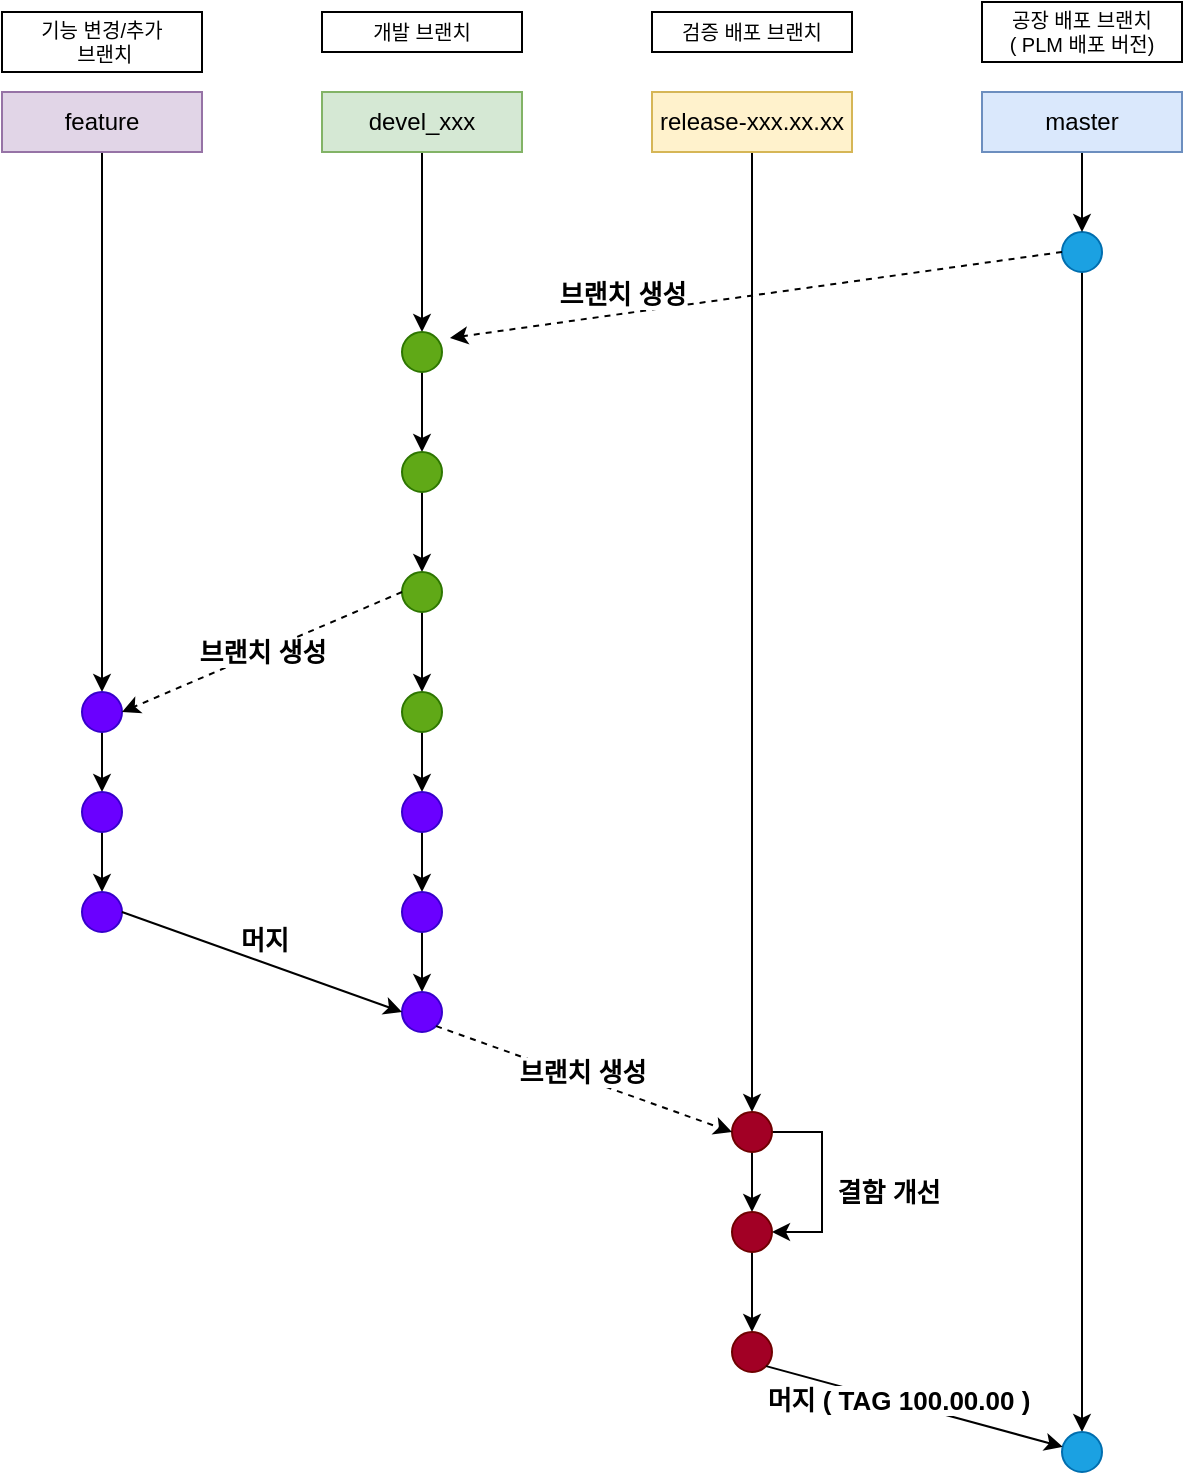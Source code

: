 <mxfile version="21.2.3" type="github">
  <diagram id="yPxyJZ8AM_hMuL3Unpa9" name="gitflow">
    <mxGraphModel dx="2954" dy="1120" grid="1" gridSize="10" guides="1" tooltips="1" connect="1" arrows="1" fold="1" page="1" pageScale="1" pageWidth="850" pageHeight="1100" math="0" shadow="0">
      <root>
        <mxCell id="0" />
        <mxCell id="1" parent="0" />
        <mxCell id="P5vlj9XZnF4QkY1AiVie-217" style="edgeStyle=orthogonalEdgeStyle;rounded=0;orthogonalLoop=1;jettySize=auto;html=1;entryX=0.5;entryY=0;entryDx=0;entryDy=0;" parent="1" source="P5vlj9XZnF4QkY1AiVie-179" target="P5vlj9XZnF4QkY1AiVie-216" edge="1">
          <mxGeometry relative="1" as="geometry" />
        </mxCell>
        <mxCell id="P5vlj9XZnF4QkY1AiVie-179" value="" style="ellipse;whiteSpace=wrap;html=1;aspect=fixed;fillColor=#1ba1e2;fontColor=#ffffff;strokeColor=#006EAF;" parent="1" vertex="1">
          <mxGeometry x="630" y="160" width="20" height="20" as="geometry" />
        </mxCell>
        <mxCell id="P5vlj9XZnF4QkY1AiVie-185" style="edgeStyle=orthogonalEdgeStyle;rounded=0;orthogonalLoop=1;jettySize=auto;html=1;entryX=0.5;entryY=0;entryDx=0;entryDy=0;" parent="1" source="P5vlj9XZnF4QkY1AiVie-180" target="P5vlj9XZnF4QkY1AiVie-179" edge="1">
          <mxGeometry relative="1" as="geometry" />
        </mxCell>
        <mxCell id="P5vlj9XZnF4QkY1AiVie-180" value="master" style="rounded=0;whiteSpace=wrap;html=1;fillColor=#dae8fc;strokeColor=#6c8ebf;" parent="1" vertex="1">
          <mxGeometry x="590" y="90" width="100" height="30" as="geometry" />
        </mxCell>
        <mxCell id="P5vlj9XZnF4QkY1AiVie-215" style="edgeStyle=orthogonalEdgeStyle;rounded=0;orthogonalLoop=1;jettySize=auto;html=1;entryX=0.5;entryY=0;entryDx=0;entryDy=0;" parent="1" source="P5vlj9XZnF4QkY1AiVie-182" target="P5vlj9XZnF4QkY1AiVie-213" edge="1">
          <mxGeometry relative="1" as="geometry" />
        </mxCell>
        <mxCell id="P5vlj9XZnF4QkY1AiVie-182" value="release-xxx.xx.xx" style="rounded=0;whiteSpace=wrap;html=1;fillColor=#fff2cc;strokeColor=#d6b656;" parent="1" vertex="1">
          <mxGeometry x="425" y="90" width="100" height="30" as="geometry" />
        </mxCell>
        <mxCell id="P5vlj9XZnF4QkY1AiVie-191" style="edgeStyle=orthogonalEdgeStyle;rounded=0;orthogonalLoop=1;jettySize=auto;html=1;entryX=0.5;entryY=0;entryDx=0;entryDy=0;" parent="1" source="P5vlj9XZnF4QkY1AiVie-183" target="P5vlj9XZnF4QkY1AiVie-186" edge="1">
          <mxGeometry relative="1" as="geometry">
            <mxPoint x="310" y="920" as="targetPoint" />
          </mxGeometry>
        </mxCell>
        <mxCell id="P5vlj9XZnF4QkY1AiVie-183" value="devel_xxx" style="rounded=0;whiteSpace=wrap;html=1;fillColor=#d5e8d4;strokeColor=#82b366;" parent="1" vertex="1">
          <mxGeometry x="260" y="90" width="100" height="30" as="geometry" />
        </mxCell>
        <mxCell id="P5vlj9XZnF4QkY1AiVie-192" style="edgeStyle=orthogonalEdgeStyle;rounded=0;orthogonalLoop=1;jettySize=auto;html=1;entryX=0.5;entryY=0;entryDx=0;entryDy=0;" parent="1" source="P5vlj9XZnF4QkY1AiVie-184" target="P5vlj9XZnF4QkY1AiVie-193" edge="1">
          <mxGeometry relative="1" as="geometry">
            <mxPoint x="150" y="260" as="targetPoint" />
          </mxGeometry>
        </mxCell>
        <mxCell id="P5vlj9XZnF4QkY1AiVie-184" value="feature" style="rounded=0;whiteSpace=wrap;html=1;fillColor=#e1d5e7;strokeColor=#9673a6;" parent="1" vertex="1">
          <mxGeometry x="100" y="90" width="100" height="30" as="geometry" />
        </mxCell>
        <mxCell id="P5vlj9XZnF4QkY1AiVie-195" style="edgeStyle=orthogonalEdgeStyle;rounded=0;orthogonalLoop=1;jettySize=auto;html=1;entryX=0.5;entryY=0;entryDx=0;entryDy=0;" parent="1" source="P5vlj9XZnF4QkY1AiVie-186" target="P5vlj9XZnF4QkY1AiVie-194" edge="1">
          <mxGeometry relative="1" as="geometry" />
        </mxCell>
        <mxCell id="P5vlj9XZnF4QkY1AiVie-186" value="" style="ellipse;whiteSpace=wrap;html=1;aspect=fixed;fillColor=#60a917;fontColor=#ffffff;strokeColor=#2D7600;" parent="1" vertex="1">
          <mxGeometry x="300" y="210" width="20" height="20" as="geometry" />
        </mxCell>
        <mxCell id="P5vlj9XZnF4QkY1AiVie-190" value="" style="endArrow=classic;html=1;rounded=0;exitX=0;exitY=0.5;exitDx=0;exitDy=0;entryX=1.2;entryY=0.15;entryDx=0;entryDy=0;entryPerimeter=0;dashed=1;" parent="1" source="P5vlj9XZnF4QkY1AiVie-179" target="P5vlj9XZnF4QkY1AiVie-186" edge="1">
          <mxGeometry width="50" height="50" relative="1" as="geometry">
            <mxPoint x="470" y="220" as="sourcePoint" />
            <mxPoint x="340" y="220" as="targetPoint" />
          </mxGeometry>
        </mxCell>
        <mxCell id="P5vlj9XZnF4QkY1AiVie-235" value="브랜치 생성" style="edgeLabel;html=1;align=center;verticalAlign=middle;resizable=0;points=[];fontStyle=1;fontSize=13;" parent="P5vlj9XZnF4QkY1AiVie-190" vertex="1" connectable="0">
          <mxGeometry x="0.179" y="3" relative="1" as="geometry">
            <mxPoint x="-40" y="-8" as="offset" />
          </mxGeometry>
        </mxCell>
        <mxCell id="P5vlj9XZnF4QkY1AiVie-238" value="머지" style="edgeLabel;html=1;align=center;verticalAlign=middle;resizable=0;points=[];fontStyle=1;fontSize=13;" parent="P5vlj9XZnF4QkY1AiVie-190" vertex="1" connectable="0">
          <mxGeometry x="0.179" y="3" relative="1" as="geometry">
            <mxPoint x="-219" y="315" as="offset" />
          </mxGeometry>
        </mxCell>
        <mxCell id="P5vlj9XZnF4QkY1AiVie-203" style="edgeStyle=orthogonalEdgeStyle;rounded=0;orthogonalLoop=1;jettySize=auto;html=1;entryX=0.5;entryY=0;entryDx=0;entryDy=0;" parent="1" source="P5vlj9XZnF4QkY1AiVie-193" target="P5vlj9XZnF4QkY1AiVie-199" edge="1">
          <mxGeometry relative="1" as="geometry" />
        </mxCell>
        <mxCell id="P5vlj9XZnF4QkY1AiVie-193" value="" style="ellipse;whiteSpace=wrap;html=1;aspect=fixed;fillColor=#6a00ff;fontColor=#ffffff;strokeColor=#3700CC;" parent="1" vertex="1">
          <mxGeometry x="140" y="390" width="20" height="20" as="geometry" />
        </mxCell>
        <mxCell id="P5vlj9XZnF4QkY1AiVie-197" style="edgeStyle=orthogonalEdgeStyle;rounded=0;orthogonalLoop=1;jettySize=auto;html=1;entryX=0.5;entryY=0;entryDx=0;entryDy=0;" parent="1" source="P5vlj9XZnF4QkY1AiVie-194" target="P5vlj9XZnF4QkY1AiVie-196" edge="1">
          <mxGeometry relative="1" as="geometry" />
        </mxCell>
        <mxCell id="P5vlj9XZnF4QkY1AiVie-194" value="" style="ellipse;whiteSpace=wrap;html=1;aspect=fixed;fillColor=#60a917;fontColor=#ffffff;strokeColor=#2D7600;" parent="1" vertex="1">
          <mxGeometry x="300" y="270" width="20" height="20" as="geometry" />
        </mxCell>
        <mxCell id="P5vlj9XZnF4QkY1AiVie-202" style="edgeStyle=orthogonalEdgeStyle;rounded=0;orthogonalLoop=1;jettySize=auto;html=1;" parent="1" source="P5vlj9XZnF4QkY1AiVie-196" target="P5vlj9XZnF4QkY1AiVie-201" edge="1">
          <mxGeometry relative="1" as="geometry" />
        </mxCell>
        <mxCell id="P5vlj9XZnF4QkY1AiVie-196" value="" style="ellipse;whiteSpace=wrap;html=1;aspect=fixed;fillColor=#60a917;fontColor=#ffffff;strokeColor=#2D7600;" parent="1" vertex="1">
          <mxGeometry x="300" y="330" width="20" height="20" as="geometry" />
        </mxCell>
        <mxCell id="P5vlj9XZnF4QkY1AiVie-198" value="" style="endArrow=classic;html=1;rounded=0;exitX=0;exitY=0.5;exitDx=0;exitDy=0;dashed=1;entryX=1;entryY=0.5;entryDx=0;entryDy=0;" parent="1" source="P5vlj9XZnF4QkY1AiVie-196" target="P5vlj9XZnF4QkY1AiVie-193" edge="1">
          <mxGeometry width="50" height="50" relative="1" as="geometry">
            <mxPoint x="630" y="170" as="sourcePoint" />
            <mxPoint x="270" y="380" as="targetPoint" />
            <Array as="points" />
          </mxGeometry>
        </mxCell>
        <mxCell id="P5vlj9XZnF4QkY1AiVie-204" style="edgeStyle=orthogonalEdgeStyle;rounded=0;orthogonalLoop=1;jettySize=auto;html=1;" parent="1" source="P5vlj9XZnF4QkY1AiVie-199" target="P5vlj9XZnF4QkY1AiVie-200" edge="1">
          <mxGeometry relative="1" as="geometry" />
        </mxCell>
        <mxCell id="P5vlj9XZnF4QkY1AiVie-199" value="" style="ellipse;whiteSpace=wrap;html=1;aspect=fixed;fillColor=#6a00ff;fontColor=#ffffff;strokeColor=#3700CC;" parent="1" vertex="1">
          <mxGeometry x="140" y="440" width="20" height="20" as="geometry" />
        </mxCell>
        <mxCell id="P5vlj9XZnF4QkY1AiVie-200" value="" style="ellipse;whiteSpace=wrap;html=1;aspect=fixed;fillColor=#6a00ff;fontColor=#ffffff;strokeColor=#3700CC;" parent="1" vertex="1">
          <mxGeometry x="140" y="490" width="20" height="20" as="geometry" />
        </mxCell>
        <mxCell id="P5vlj9XZnF4QkY1AiVie-212" style="edgeStyle=orthogonalEdgeStyle;rounded=0;orthogonalLoop=1;jettySize=auto;html=1;entryX=0.5;entryY=0;entryDx=0;entryDy=0;" parent="1" source="P5vlj9XZnF4QkY1AiVie-201" target="P5vlj9XZnF4QkY1AiVie-207" edge="1">
          <mxGeometry relative="1" as="geometry" />
        </mxCell>
        <mxCell id="P5vlj9XZnF4QkY1AiVie-201" value="" style="ellipse;whiteSpace=wrap;html=1;aspect=fixed;fillColor=#60a917;fontColor=#ffffff;strokeColor=#2D7600;" parent="1" vertex="1">
          <mxGeometry x="300" y="390" width="20" height="20" as="geometry" />
        </mxCell>
        <mxCell id="P5vlj9XZnF4QkY1AiVie-206" style="edgeStyle=orthogonalEdgeStyle;rounded=0;orthogonalLoop=1;jettySize=auto;html=1;entryX=0.5;entryY=0;entryDx=0;entryDy=0;" parent="1" source="P5vlj9XZnF4QkY1AiVie-207" target="P5vlj9XZnF4QkY1AiVie-209" edge="1">
          <mxGeometry relative="1" as="geometry" />
        </mxCell>
        <mxCell id="P5vlj9XZnF4QkY1AiVie-207" value="" style="ellipse;whiteSpace=wrap;html=1;aspect=fixed;fillColor=#6a00ff;fontColor=#ffffff;strokeColor=#3700CC;" parent="1" vertex="1">
          <mxGeometry x="300" y="440" width="20" height="20" as="geometry" />
        </mxCell>
        <mxCell id="P5vlj9XZnF4QkY1AiVie-208" style="edgeStyle=orthogonalEdgeStyle;rounded=0;orthogonalLoop=1;jettySize=auto;html=1;" parent="1" source="P5vlj9XZnF4QkY1AiVie-209" target="P5vlj9XZnF4QkY1AiVie-210" edge="1">
          <mxGeometry relative="1" as="geometry" />
        </mxCell>
        <mxCell id="P5vlj9XZnF4QkY1AiVie-209" value="" style="ellipse;whiteSpace=wrap;html=1;aspect=fixed;fillColor=#6a00ff;fontColor=#ffffff;strokeColor=#3700CC;" parent="1" vertex="1">
          <mxGeometry x="300" y="490" width="20" height="20" as="geometry" />
        </mxCell>
        <mxCell id="P5vlj9XZnF4QkY1AiVie-210" value="" style="ellipse;whiteSpace=wrap;html=1;aspect=fixed;fillColor=#6a00ff;fontColor=#ffffff;strokeColor=#3700CC;" parent="1" vertex="1">
          <mxGeometry x="300" y="540" width="20" height="20" as="geometry" />
        </mxCell>
        <mxCell id="P5vlj9XZnF4QkY1AiVie-211" value="" style="endArrow=classic;html=1;rounded=0;exitX=1;exitY=0.5;exitDx=0;exitDy=0;entryX=0;entryY=0.5;entryDx=0;entryDy=0;" parent="1" source="P5vlj9XZnF4QkY1AiVie-200" target="P5vlj9XZnF4QkY1AiVie-210" edge="1">
          <mxGeometry width="50" height="50" relative="1" as="geometry">
            <mxPoint x="630" y="170" as="sourcePoint" />
            <mxPoint x="324" y="213" as="targetPoint" />
            <Array as="points" />
          </mxGeometry>
        </mxCell>
        <mxCell id="P5vlj9XZnF4QkY1AiVie-220" style="edgeStyle=orthogonalEdgeStyle;rounded=0;orthogonalLoop=1;jettySize=auto;html=1;" parent="1" source="P5vlj9XZnF4QkY1AiVie-213" target="P5vlj9XZnF4QkY1AiVie-218" edge="1">
          <mxGeometry relative="1" as="geometry" />
        </mxCell>
        <mxCell id="P5vlj9XZnF4QkY1AiVie-240" style="edgeStyle=orthogonalEdgeStyle;rounded=0;orthogonalLoop=1;jettySize=auto;html=1;entryX=1;entryY=0.5;entryDx=0;entryDy=0;" parent="1" source="P5vlj9XZnF4QkY1AiVie-213" target="P5vlj9XZnF4QkY1AiVie-218" edge="1">
          <mxGeometry relative="1" as="geometry">
            <Array as="points">
              <mxPoint x="510" y="610" />
              <mxPoint x="510" y="660" />
            </Array>
          </mxGeometry>
        </mxCell>
        <mxCell id="P5vlj9XZnF4QkY1AiVie-213" value="" style="ellipse;whiteSpace=wrap;html=1;aspect=fixed;fillColor=#a20025;fontColor=#ffffff;strokeColor=#6F0000;" parent="1" vertex="1">
          <mxGeometry x="465" y="600" width="20" height="20" as="geometry" />
        </mxCell>
        <mxCell id="P5vlj9XZnF4QkY1AiVie-214" value="" style="endArrow=classic;html=1;rounded=0;exitX=1;exitY=1;exitDx=0;exitDy=0;entryX=0;entryY=0.5;entryDx=0;entryDy=0;dashed=1;" parent="1" source="P5vlj9XZnF4QkY1AiVie-210" target="P5vlj9XZnF4QkY1AiVie-213" edge="1">
          <mxGeometry width="50" height="50" relative="1" as="geometry">
            <mxPoint x="630" y="170" as="sourcePoint" />
            <mxPoint x="324" y="213" as="targetPoint" />
            <Array as="points" />
          </mxGeometry>
        </mxCell>
        <mxCell id="P5vlj9XZnF4QkY1AiVie-216" value="" style="ellipse;whiteSpace=wrap;html=1;aspect=fixed;fillColor=#1ba1e2;fontColor=#ffffff;strokeColor=#006EAF;" parent="1" vertex="1">
          <mxGeometry x="630" y="760" width="20" height="20" as="geometry" />
        </mxCell>
        <mxCell id="P5vlj9XZnF4QkY1AiVie-221" style="edgeStyle=orthogonalEdgeStyle;rounded=0;orthogonalLoop=1;jettySize=auto;html=1;entryX=0.5;entryY=0;entryDx=0;entryDy=0;" parent="1" source="P5vlj9XZnF4QkY1AiVie-218" target="P5vlj9XZnF4QkY1AiVie-219" edge="1">
          <mxGeometry relative="1" as="geometry" />
        </mxCell>
        <mxCell id="P5vlj9XZnF4QkY1AiVie-218" value="" style="ellipse;whiteSpace=wrap;html=1;aspect=fixed;fillColor=#a20025;fontColor=#ffffff;strokeColor=#6F0000;" parent="1" vertex="1">
          <mxGeometry x="465" y="650" width="20" height="20" as="geometry" />
        </mxCell>
        <mxCell id="P5vlj9XZnF4QkY1AiVie-219" value="" style="ellipse;whiteSpace=wrap;html=1;aspect=fixed;fillColor=#a20025;fontColor=#ffffff;strokeColor=#6F0000;" parent="1" vertex="1">
          <mxGeometry x="465" y="710" width="20" height="20" as="geometry" />
        </mxCell>
        <mxCell id="P5vlj9XZnF4QkY1AiVie-222" value="" style="endArrow=classic;html=1;rounded=0;exitX=1;exitY=1;exitDx=0;exitDy=0;" parent="1" source="P5vlj9XZnF4QkY1AiVie-219" target="P5vlj9XZnF4QkY1AiVie-216" edge="1">
          <mxGeometry width="50" height="50" relative="1" as="geometry">
            <mxPoint x="160" y="500" as="sourcePoint" />
            <mxPoint x="300" y="550" as="targetPoint" />
            <Array as="points" />
          </mxGeometry>
        </mxCell>
        <mxCell id="P5vlj9XZnF4QkY1AiVie-236" value="브랜치 생성" style="edgeLabel;html=1;align=center;verticalAlign=middle;resizable=0;points=[];fontStyle=1;fontSize=13;" parent="1" vertex="1" connectable="0">
          <mxGeometry x="229.998" y="369.997" as="geometry" />
        </mxCell>
        <mxCell id="P5vlj9XZnF4QkY1AiVie-237" value="브랜치 생성" style="edgeLabel;html=1;align=center;verticalAlign=middle;resizable=0;points=[];fontStyle=1;fontSize=13;" parent="1" vertex="1" connectable="0">
          <mxGeometry x="389.998" y="579.997" as="geometry" />
        </mxCell>
        <mxCell id="P5vlj9XZnF4QkY1AiVie-239" value="머지 ( TAG 100.00.00 )" style="edgeLabel;html=1;align=center;verticalAlign=middle;resizable=0;points=[];fontStyle=1;fontSize=13;" parent="1" vertex="1" connectable="0">
          <mxGeometry x="549.998" y="739.997" as="geometry">
            <mxPoint x="-2" y="4" as="offset" />
          </mxGeometry>
        </mxCell>
        <mxCell id="P5vlj9XZnF4QkY1AiVie-241" value="결함 개선" style="edgeLabel;html=1;align=center;verticalAlign=middle;resizable=0;points=[];fontStyle=1;fontSize=13;" parent="1" vertex="1" connectable="0">
          <mxGeometry x="542.998" y="639.997" as="geometry" />
        </mxCell>
        <mxCell id="P5vlj9XZnF4QkY1AiVie-242" value="공장 배포 브랜치 &lt;br&gt;( PLM 배포 버전)" style="text;strokeColor=default;align=center;fillColor=none;html=1;verticalAlign=middle;whiteSpace=wrap;rounded=0;fontSize=10;" parent="1" vertex="1">
          <mxGeometry x="590" y="45" width="100" height="30" as="geometry" />
        </mxCell>
        <mxCell id="P5vlj9XZnF4QkY1AiVie-243" value="검증 배포 브랜치" style="text;strokeColor=default;align=center;fillColor=none;html=1;verticalAlign=middle;whiteSpace=wrap;rounded=0;fontSize=10;" parent="1" vertex="1">
          <mxGeometry x="425" y="50" width="100" height="20" as="geometry" />
        </mxCell>
        <mxCell id="P5vlj9XZnF4QkY1AiVie-244" value="개발 브랜치" style="text;strokeColor=default;align=center;fillColor=none;html=1;verticalAlign=middle;whiteSpace=wrap;rounded=0;fontSize=10;" parent="1" vertex="1">
          <mxGeometry x="260" y="50" width="100" height="20" as="geometry" />
        </mxCell>
        <mxCell id="P5vlj9XZnF4QkY1AiVie-245" value="기능 변경/추가&lt;br&gt;&amp;nbsp;브랜치" style="text;strokeColor=default;align=center;fillColor=none;html=1;verticalAlign=middle;whiteSpace=wrap;rounded=0;fontSize=10;" parent="1" vertex="1">
          <mxGeometry x="100" y="50" width="100" height="30" as="geometry" />
        </mxCell>
      </root>
    </mxGraphModel>
  </diagram>
</mxfile>
